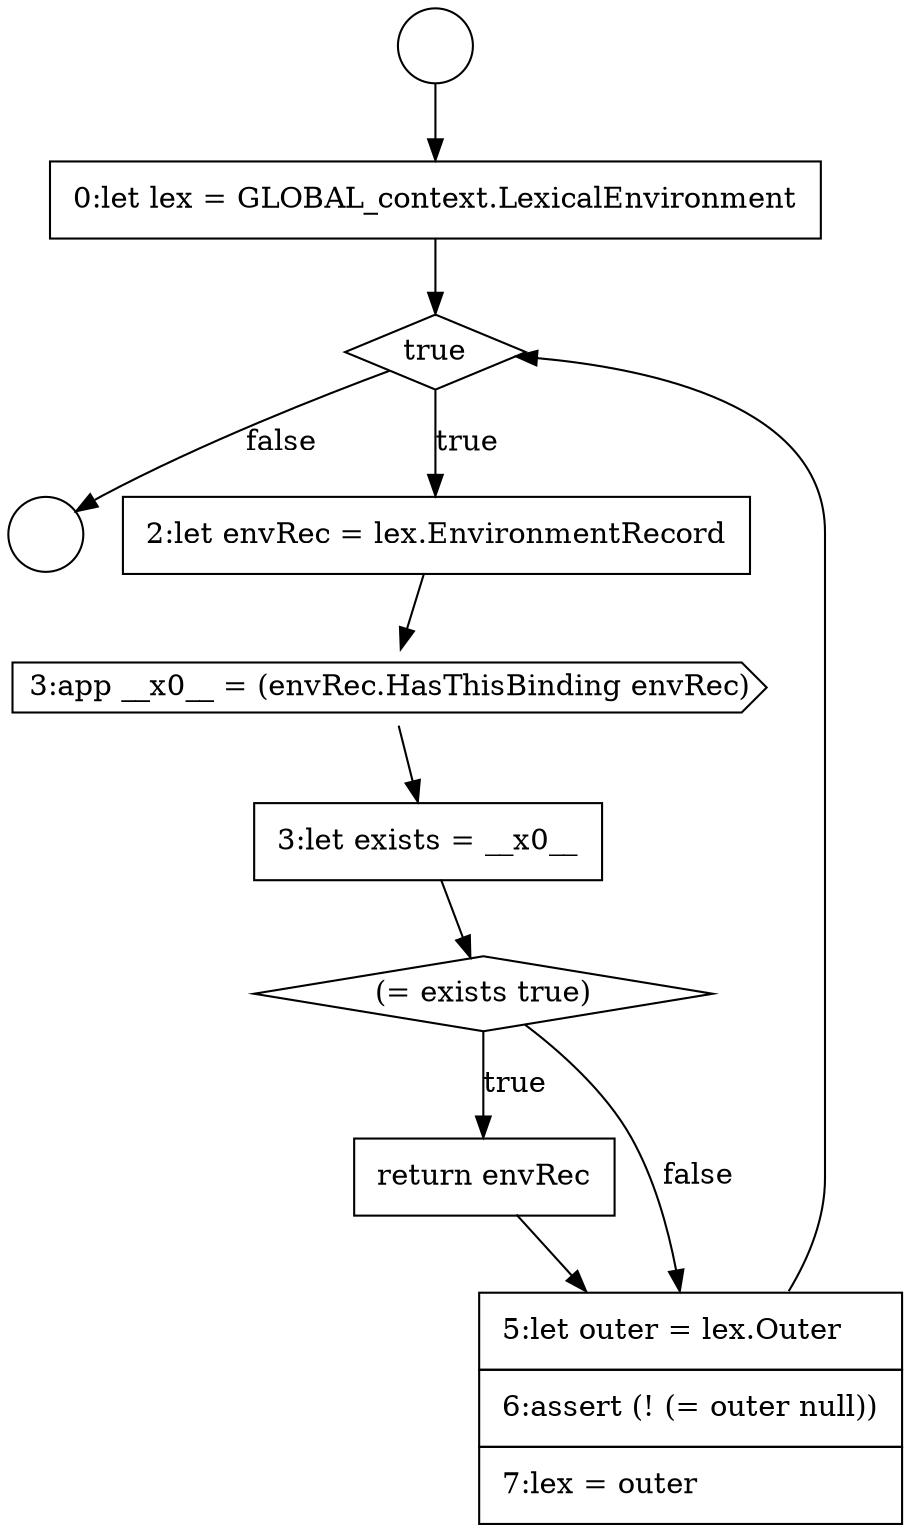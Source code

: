 digraph {
  node1596 [shape=diamond, label=<<font color="black">true</font>> color="black" fillcolor="white" style=filled]
  node1601 [shape=none, margin=0, label=<<font color="black">
    <table border="0" cellborder="1" cellspacing="0" cellpadding="10">
      <tr><td align="left">return envRec</td></tr>
    </table>
  </font>> color="black" fillcolor="white" style=filled]
  node1600 [shape=diamond, label=<<font color="black">(= exists true)</font>> color="black" fillcolor="white" style=filled]
  node1602 [shape=none, margin=0, label=<<font color="black">
    <table border="0" cellborder="1" cellspacing="0" cellpadding="10">
      <tr><td align="left">5:let outer = lex.Outer</td></tr>
      <tr><td align="left">6:assert (! (= outer null))</td></tr>
      <tr><td align="left">7:lex = outer</td></tr>
    </table>
  </font>> color="black" fillcolor="white" style=filled]
  node1599 [shape=none, margin=0, label=<<font color="black">
    <table border="0" cellborder="1" cellspacing="0" cellpadding="10">
      <tr><td align="left">3:let exists = __x0__</td></tr>
    </table>
  </font>> color="black" fillcolor="white" style=filled]
  node1595 [shape=none, margin=0, label=<<font color="black">
    <table border="0" cellborder="1" cellspacing="0" cellpadding="10">
      <tr><td align="left">0:let lex = GLOBAL_context.LexicalEnvironment</td></tr>
    </table>
  </font>> color="black" fillcolor="white" style=filled]
  node1594 [shape=circle label=" " color="black" fillcolor="white" style=filled]
  node1598 [shape=cds, label=<<font color="black">3:app __x0__ = (envRec.HasThisBinding envRec)</font>> color="black" fillcolor="white" style=filled]
  node1593 [shape=circle label=" " color="black" fillcolor="white" style=filled]
  node1597 [shape=none, margin=0, label=<<font color="black">
    <table border="0" cellborder="1" cellspacing="0" cellpadding="10">
      <tr><td align="left">2:let envRec = lex.EnvironmentRecord</td></tr>
    </table>
  </font>> color="black" fillcolor="white" style=filled]
  node1595 -> node1596 [ color="black"]
  node1596 -> node1597 [label=<<font color="black">true</font>> color="black"]
  node1596 -> node1594 [label=<<font color="black">false</font>> color="black"]
  node1599 -> node1600 [ color="black"]
  node1598 -> node1599 [ color="black"]
  node1602 -> node1596 [ color="black"]
  node1601 -> node1602 [ color="black"]
  node1600 -> node1601 [label=<<font color="black">true</font>> color="black"]
  node1600 -> node1602 [label=<<font color="black">false</font>> color="black"]
  node1597 -> node1598 [ color="black"]
  node1593 -> node1595 [ color="black"]
}
